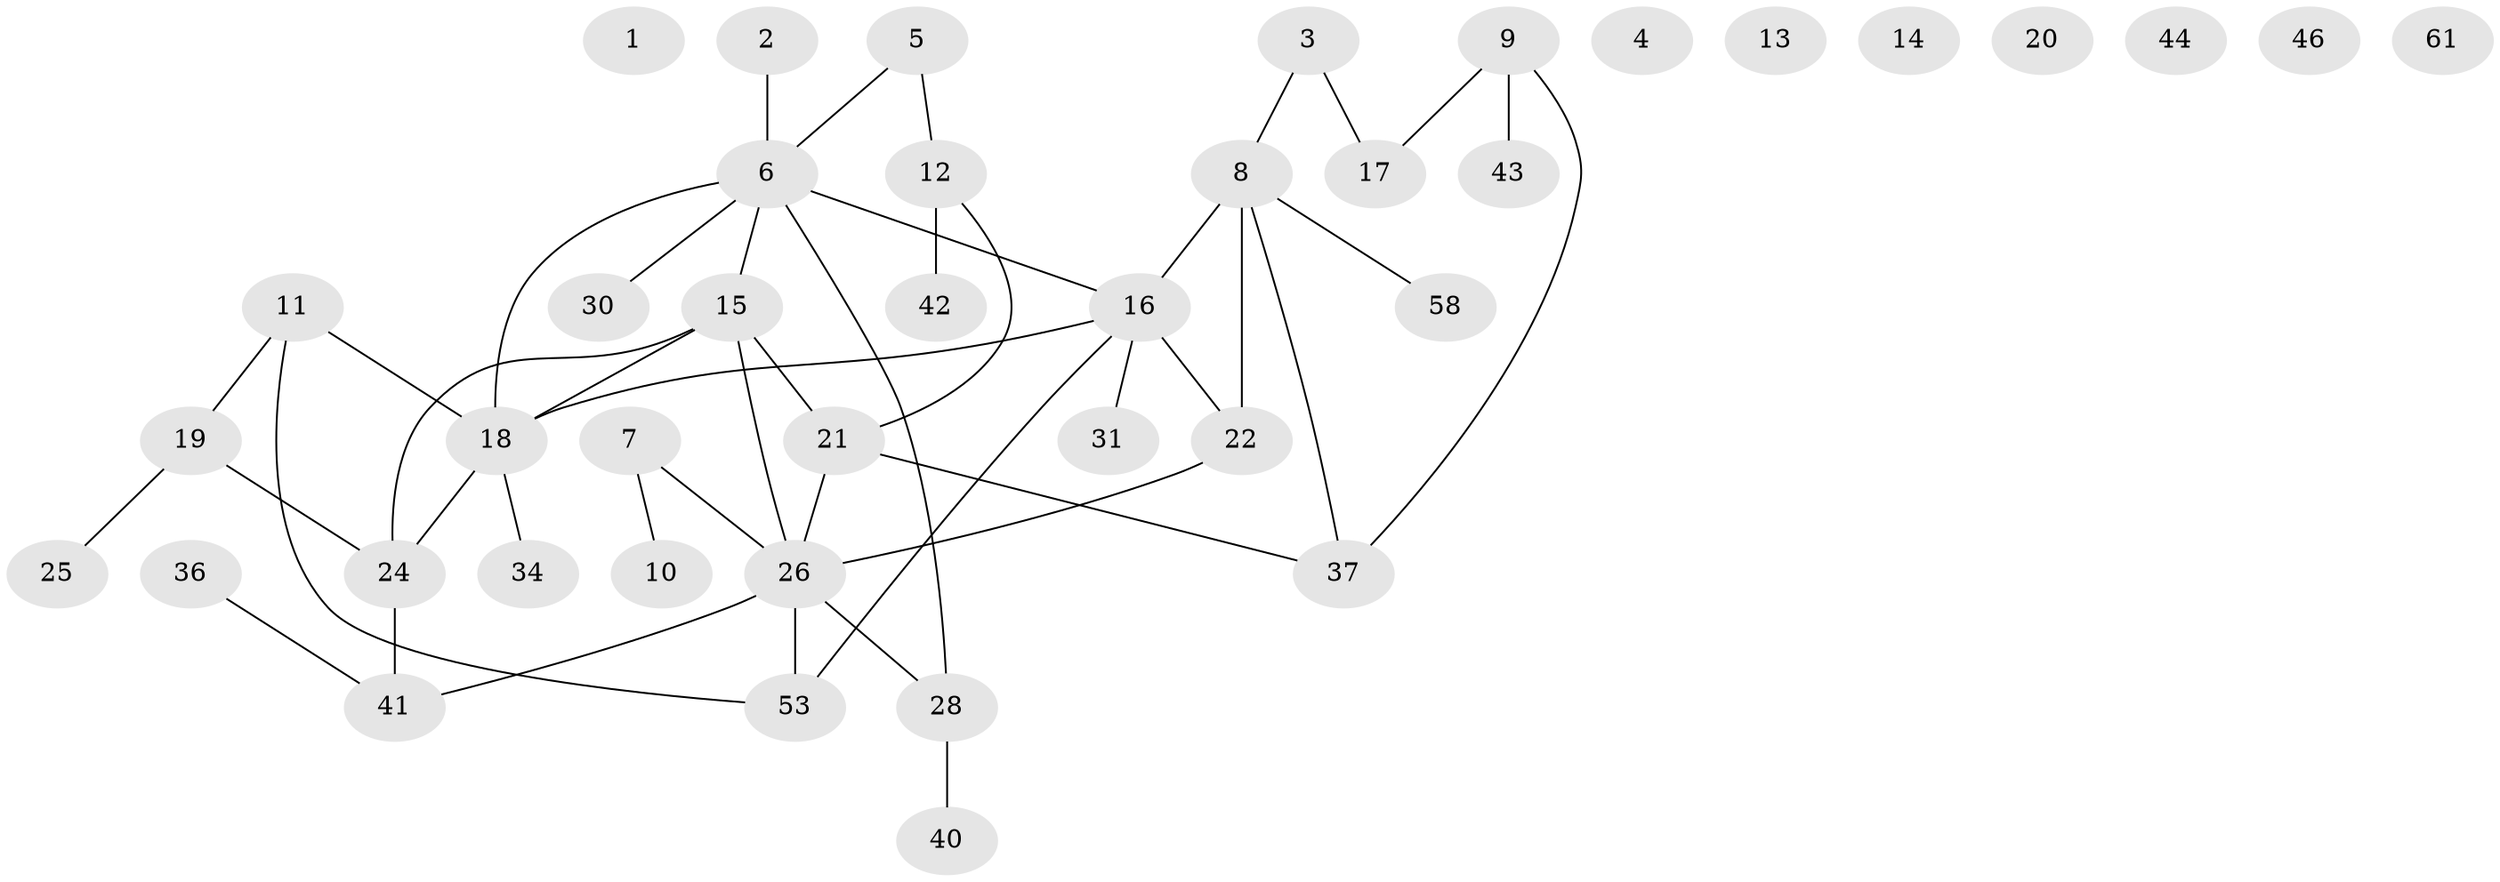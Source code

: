 // Generated by graph-tools (version 1.1) at 2025/23/03/03/25 07:23:26]
// undirected, 40 vertices, 45 edges
graph export_dot {
graph [start="1"]
  node [color=gray90,style=filled];
  1;
  2;
  3 [super="+49"];
  4;
  5;
  6 [super="+45"];
  7;
  8 [super="+33"];
  9 [super="+54"];
  10 [super="+29"];
  11 [super="+27"];
  12 [super="+59"];
  13;
  14;
  15 [super="+32"];
  16 [super="+52"];
  17 [super="+51"];
  18 [super="+63"];
  19 [super="+23"];
  20 [super="+50"];
  21 [super="+35"];
  22 [super="+38"];
  24 [super="+55"];
  25 [super="+56"];
  26 [super="+39"];
  28 [super="+47"];
  30;
  31;
  34;
  36 [super="+48"];
  37;
  40;
  41 [super="+62"];
  42;
  43;
  44 [super="+57"];
  46;
  53 [super="+60"];
  58;
  61;
  2 -- 6;
  3 -- 8;
  3 -- 17;
  5 -- 12;
  5 -- 6;
  6 -- 16;
  6 -- 18;
  6 -- 30;
  6 -- 28;
  6 -- 15;
  7 -- 10;
  7 -- 26;
  8 -- 37;
  8 -- 58;
  8 -- 22;
  8 -- 16;
  9 -- 17;
  9 -- 37;
  9 -- 43;
  11 -- 19;
  11 -- 18;
  11 -- 53;
  12 -- 42;
  12 -- 21;
  15 -- 18;
  15 -- 21;
  15 -- 26;
  15 -- 24;
  16 -- 31;
  16 -- 22;
  16 -- 18;
  16 -- 53;
  18 -- 34;
  18 -- 24;
  19 -- 25;
  19 -- 24;
  21 -- 26;
  21 -- 37;
  22 -- 26;
  24 -- 41;
  26 -- 53;
  26 -- 28;
  26 -- 41;
  28 -- 40;
  36 -- 41;
}

